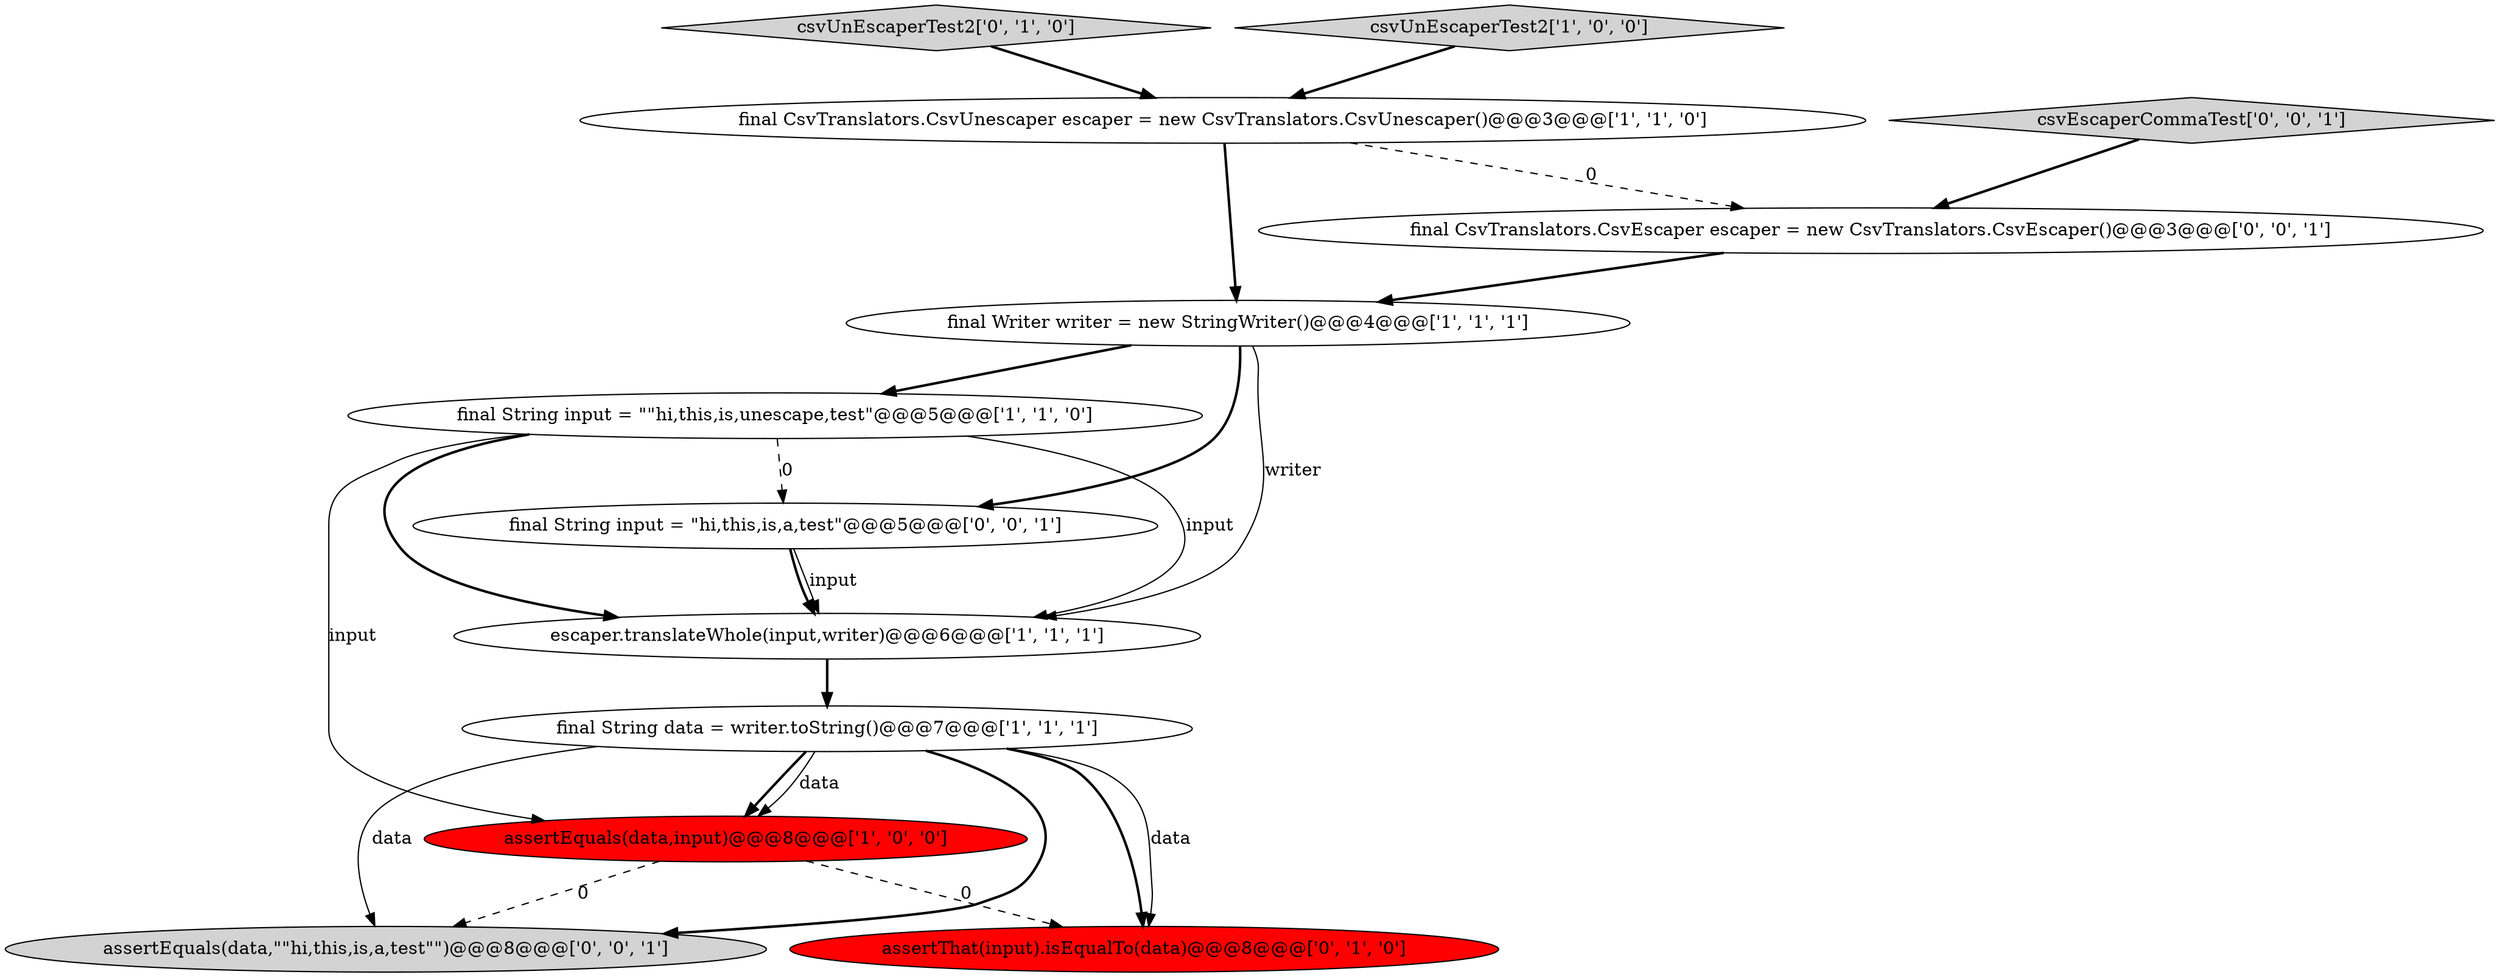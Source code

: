 digraph {
4 [style = filled, label = "final CsvTranslators.CsvUnescaper escaper = new CsvTranslators.CsvUnescaper()@@@3@@@['1', '1', '0']", fillcolor = white, shape = ellipse image = "AAA0AAABBB1BBB"];
10 [style = filled, label = "csvEscaperCommaTest['0', '0', '1']", fillcolor = lightgray, shape = diamond image = "AAA0AAABBB3BBB"];
9 [style = filled, label = "final CsvTranslators.CsvEscaper escaper = new CsvTranslators.CsvEscaper()@@@3@@@['0', '0', '1']", fillcolor = white, shape = ellipse image = "AAA0AAABBB3BBB"];
8 [style = filled, label = "csvUnEscaperTest2['0', '1', '0']", fillcolor = lightgray, shape = diamond image = "AAA0AAABBB2BBB"];
0 [style = filled, label = "final Writer writer = new StringWriter()@@@4@@@['1', '1', '1']", fillcolor = white, shape = ellipse image = "AAA0AAABBB1BBB"];
12 [style = filled, label = "assertEquals(data,\"\"hi,this,is,a,test\"\")@@@8@@@['0', '0', '1']", fillcolor = lightgray, shape = ellipse image = "AAA0AAABBB3BBB"];
11 [style = filled, label = "final String input = \"hi,this,is,a,test\"@@@5@@@['0', '0', '1']", fillcolor = white, shape = ellipse image = "AAA0AAABBB3BBB"];
2 [style = filled, label = "escaper.translateWhole(input,writer)@@@6@@@['1', '1', '1']", fillcolor = white, shape = ellipse image = "AAA0AAABBB1BBB"];
6 [style = filled, label = "csvUnEscaperTest2['1', '0', '0']", fillcolor = lightgray, shape = diamond image = "AAA0AAABBB1BBB"];
5 [style = filled, label = "final String input = \"\"hi,this,is,unescape,test\"@@@5@@@['1', '1', '0']", fillcolor = white, shape = ellipse image = "AAA0AAABBB1BBB"];
3 [style = filled, label = "final String data = writer.toString()@@@7@@@['1', '1', '1']", fillcolor = white, shape = ellipse image = "AAA0AAABBB1BBB"];
7 [style = filled, label = "assertThat(input).isEqualTo(data)@@@8@@@['0', '1', '0']", fillcolor = red, shape = ellipse image = "AAA1AAABBB2BBB"];
1 [style = filled, label = "assertEquals(data,input)@@@8@@@['1', '0', '0']", fillcolor = red, shape = ellipse image = "AAA1AAABBB1BBB"];
9->0 [style = bold, label=""];
3->1 [style = bold, label=""];
3->1 [style = solid, label="data"];
5->2 [style = solid, label="input"];
2->3 [style = bold, label=""];
0->11 [style = bold, label=""];
3->12 [style = bold, label=""];
11->2 [style = bold, label=""];
4->0 [style = bold, label=""];
1->12 [style = dashed, label="0"];
6->4 [style = bold, label=""];
4->9 [style = dashed, label="0"];
5->2 [style = bold, label=""];
5->11 [style = dashed, label="0"];
3->7 [style = bold, label=""];
3->12 [style = solid, label="data"];
11->2 [style = solid, label="input"];
10->9 [style = bold, label=""];
8->4 [style = bold, label=""];
3->7 [style = solid, label="data"];
5->1 [style = solid, label="input"];
1->7 [style = dashed, label="0"];
0->5 [style = bold, label=""];
0->2 [style = solid, label="writer"];
}
